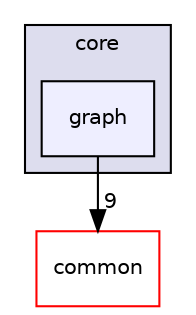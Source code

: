 digraph "onnxruntime/include/onnxruntime/core/graph" {
  compound=true
  node [ fontsize="10", fontname="Helvetica"];
  edge [ labelfontsize="10", labelfontname="Helvetica"];
  subgraph clusterdir_48a215034096b7d38d25d28d3b6122be {
    graph [ bgcolor="#ddddee", pencolor="black", label="core" fontname="Helvetica", fontsize="10", URL="dir_48a215034096b7d38d25d28d3b6122be.html"]
  dir_f6c3e94e4b7724fa7d56da89f9fd2002 [shape=box, label="graph", style="filled", fillcolor="#eeeeff", pencolor="black", URL="dir_f6c3e94e4b7724fa7d56da89f9fd2002.html"];
  }
  dir_e41ba2a921c9eb25ec612c54e1511419 [shape=box label="common" fillcolor="white" style="filled" color="red" URL="dir_e41ba2a921c9eb25ec612c54e1511419.html"];
  dir_f6c3e94e4b7724fa7d56da89f9fd2002->dir_e41ba2a921c9eb25ec612c54e1511419 [headlabel="9", labeldistance=1.5 headhref="dir_000018_000011.html"];
}
